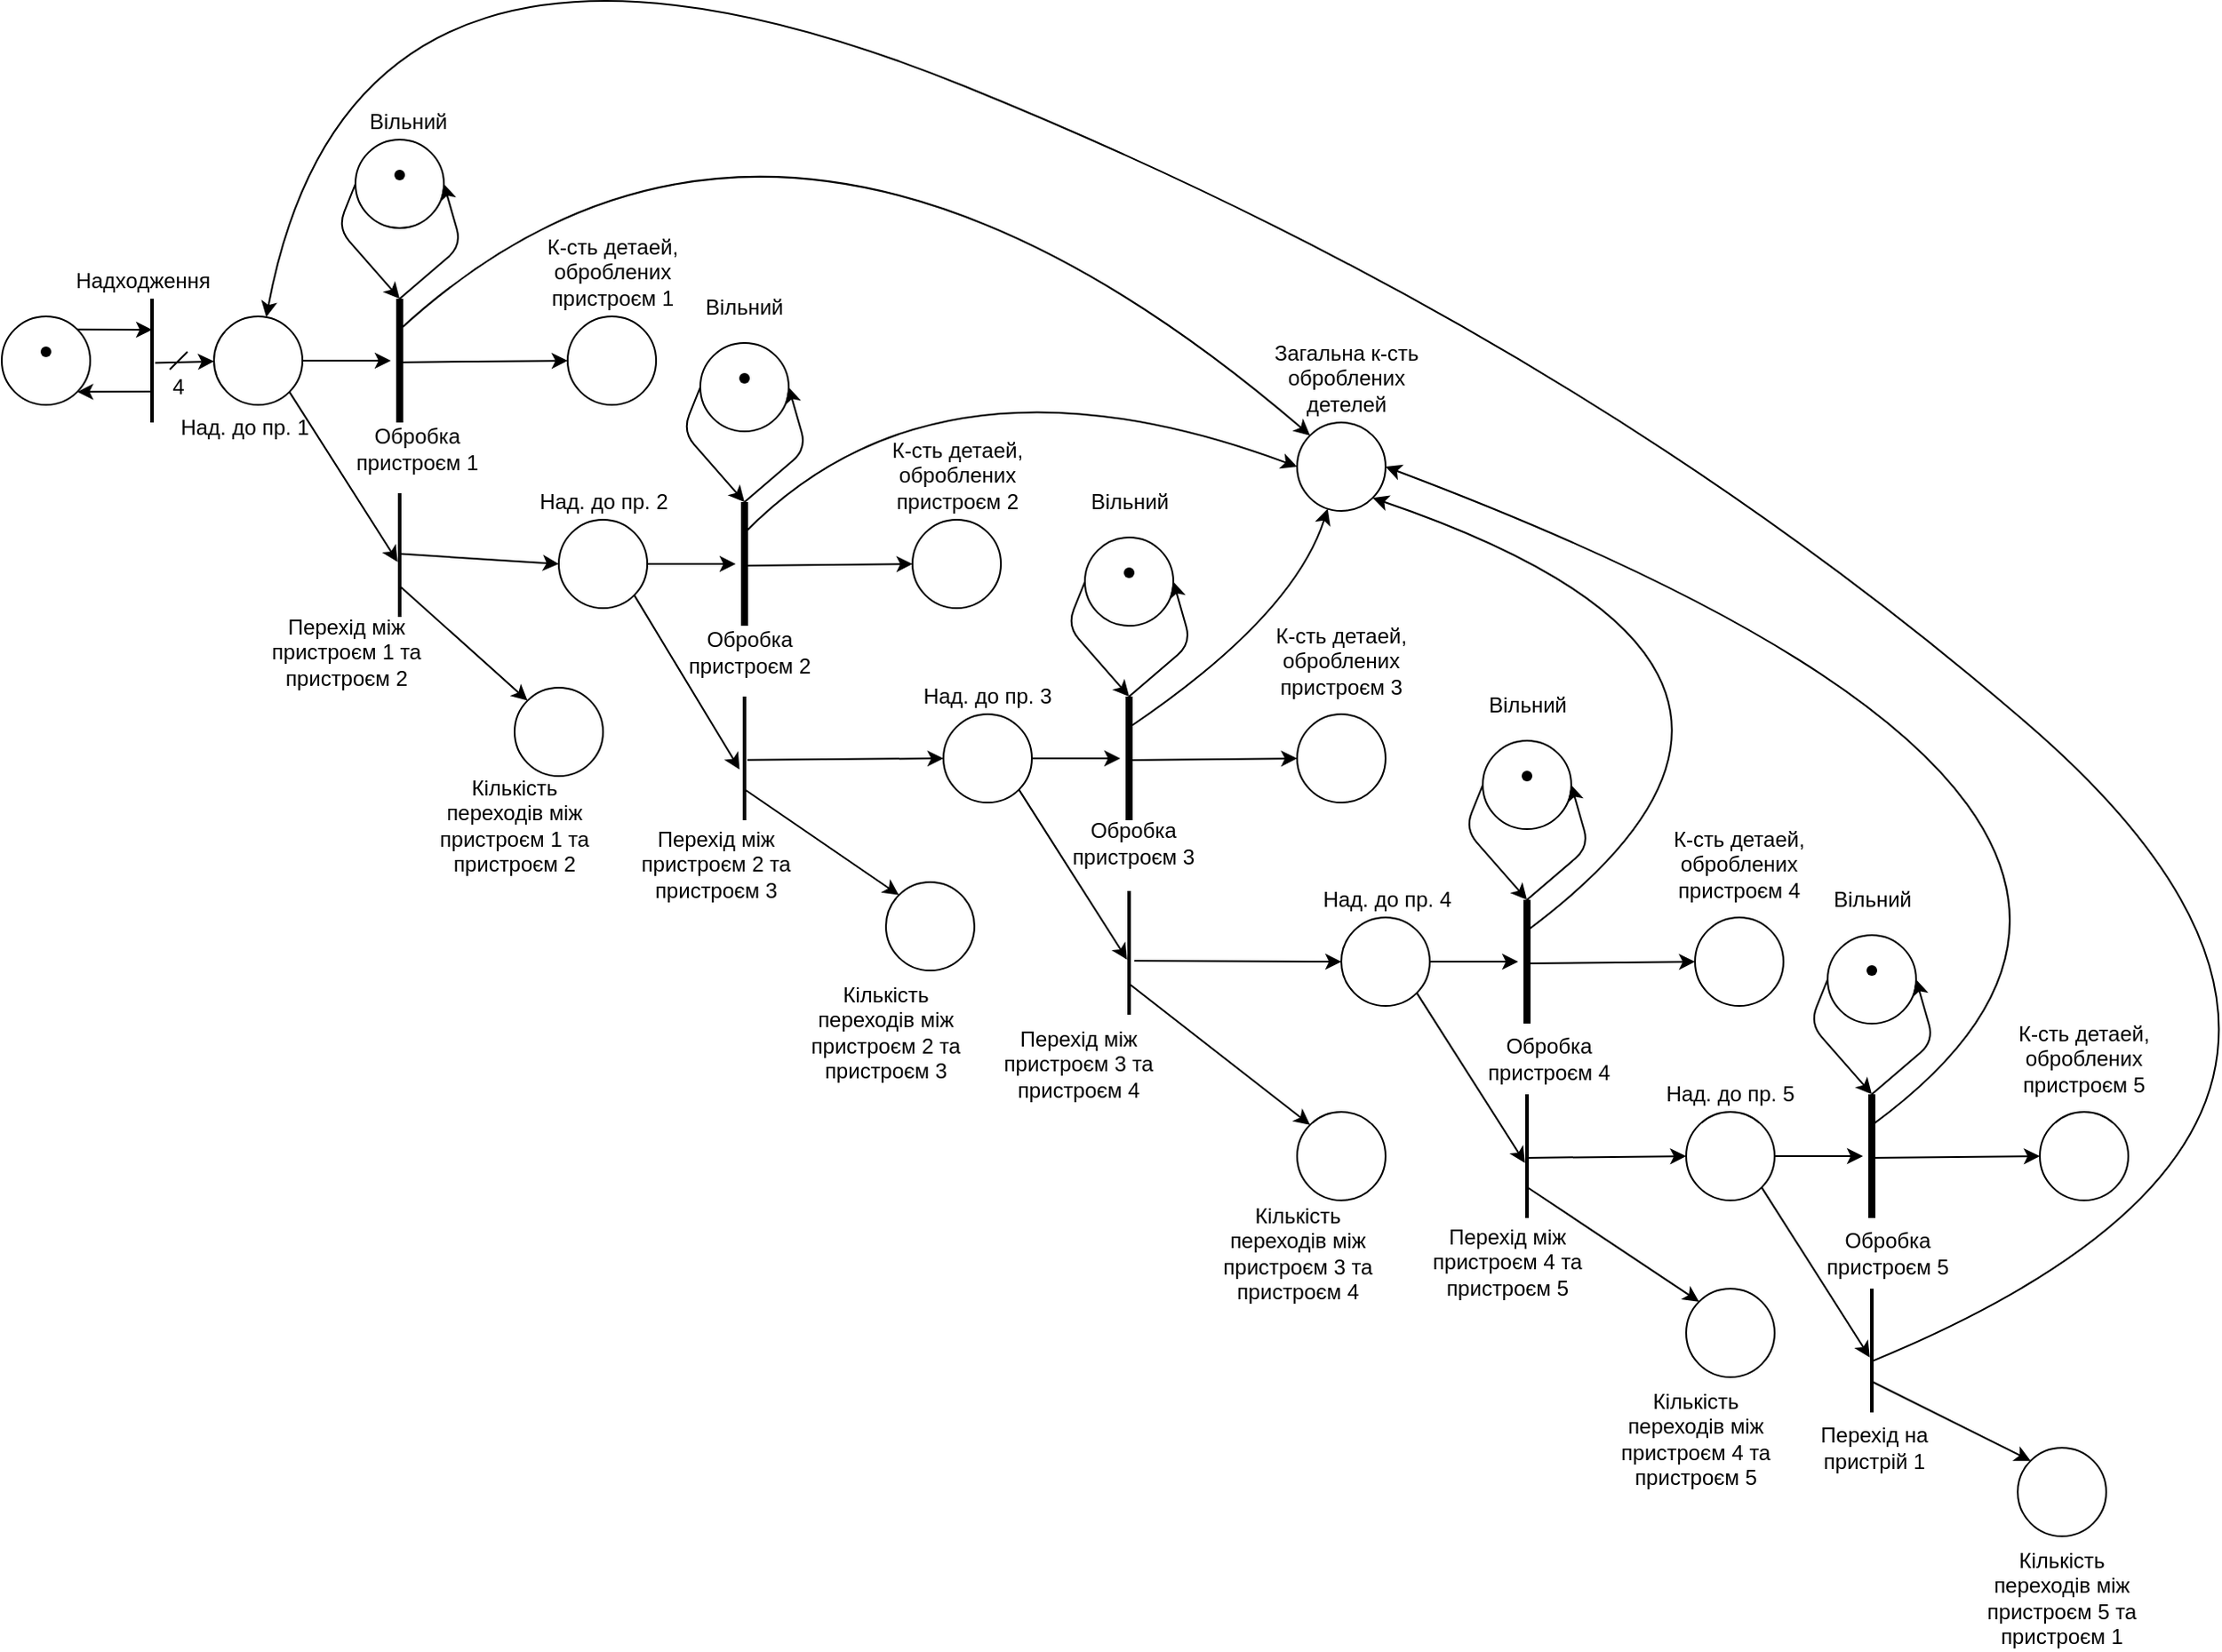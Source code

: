 <mxfile version="20.3.0" type="device"><diagram id="bGhWFmj53cYwSIuLPFDs" name="Страница 1"><mxGraphModel dx="1221" dy="1923" grid="1" gridSize="10" guides="1" tooltips="1" connect="1" arrows="1" fold="1" page="1" pageScale="1" pageWidth="827" pageHeight="1169" math="0" shadow="0"><root><mxCell id="0"/><mxCell id="1" parent="0"/><mxCell id="Q6yNG2irz4Q07YDdYs5p-1" value="" style="ellipse;whiteSpace=wrap;html=1;aspect=fixed;" parent="1" vertex="1"><mxGeometry x="10" y="90" width="50" height="50" as="geometry"/></mxCell><mxCell id="Q6yNG2irz4Q07YDdYs5p-2" value="" style="line;strokeWidth=2;direction=south;html=1;" parent="1" vertex="1"><mxGeometry x="90" y="80" width="10" height="70" as="geometry"/></mxCell><mxCell id="Q6yNG2irz4Q07YDdYs5p-3" value="" style="endArrow=classic;html=1;exitX=1;exitY=0;exitDx=0;exitDy=0;entryX=0.25;entryY=0.5;entryDx=0;entryDy=0;entryPerimeter=0;" parent="1" source="Q6yNG2irz4Q07YDdYs5p-1" target="Q6yNG2irz4Q07YDdYs5p-2" edge="1"><mxGeometry width="50" height="50" relative="1" as="geometry"><mxPoint x="400" y="420" as="sourcePoint"/><mxPoint x="450" y="370" as="targetPoint"/></mxGeometry></mxCell><mxCell id="Q6yNG2irz4Q07YDdYs5p-4" value="" style="endArrow=classic;html=1;exitX=0.75;exitY=0.5;exitDx=0;exitDy=0;exitPerimeter=0;entryX=1;entryY=1;entryDx=0;entryDy=0;" parent="1" source="Q6yNG2irz4Q07YDdYs5p-2" target="Q6yNG2irz4Q07YDdYs5p-1" edge="1"><mxGeometry width="50" height="50" relative="1" as="geometry"><mxPoint x="400" y="420" as="sourcePoint"/><mxPoint x="450" y="370" as="targetPoint"/></mxGeometry></mxCell><mxCell id="Q6yNG2irz4Q07YDdYs5p-5" value="" style="ellipse;whiteSpace=wrap;html=1;aspect=fixed;" parent="1" vertex="1"><mxGeometry x="130" y="90" width="50" height="50" as="geometry"/></mxCell><mxCell id="Q6yNG2irz4Q07YDdYs5p-6" value="" style="ellipse;whiteSpace=wrap;html=1;aspect=fixed;" parent="1" vertex="1"><mxGeometry x="210" y="-10" width="50" height="50" as="geometry"/></mxCell><mxCell id="Q6yNG2irz4Q07YDdYs5p-7" value="" style="ellipse;whiteSpace=wrap;html=1;aspect=fixed;" parent="1" vertex="1"><mxGeometry x="330" y="90" width="50" height="50" as="geometry"/></mxCell><mxCell id="Q6yNG2irz4Q07YDdYs5p-9" value="" style="line;strokeWidth=4;direction=south;html=1;" parent="1" vertex="1"><mxGeometry x="230" y="80" width="10" height="70" as="geometry"/></mxCell><mxCell id="Q6yNG2irz4Q07YDdYs5p-10" value="" style="endArrow=classic;html=1;exitX=0;exitY=0.5;exitDx=0;exitDy=0;exitPerimeter=0;entryX=1;entryY=0.5;entryDx=0;entryDy=0;" parent="1" source="Q6yNG2irz4Q07YDdYs5p-9" target="Q6yNG2irz4Q07YDdYs5p-6" edge="1"><mxGeometry width="50" height="50" relative="1" as="geometry"><mxPoint x="260" y="100" as="sourcePoint"/><mxPoint x="310" y="50" as="targetPoint"/><Array as="points"><mxPoint x="270" y="50"/></Array></mxGeometry></mxCell><mxCell id="Q6yNG2irz4Q07YDdYs5p-11" value="" style="endArrow=classic;html=1;exitX=0;exitY=0.5;exitDx=0;exitDy=0;entryX=0;entryY=0.5;entryDx=0;entryDy=0;entryPerimeter=0;" parent="1" source="Q6yNG2irz4Q07YDdYs5p-6" target="Q6yNG2irz4Q07YDdYs5p-9" edge="1"><mxGeometry width="50" height="50" relative="1" as="geometry"><mxPoint x="400" y="320" as="sourcePoint"/><mxPoint x="450" y="270" as="targetPoint"/><Array as="points"><mxPoint x="200" y="40"/></Array></mxGeometry></mxCell><mxCell id="Q6yNG2irz4Q07YDdYs5p-12" value="" style="endArrow=classic;html=1;exitX=0.514;exitY=0.7;exitDx=0;exitDy=0;exitPerimeter=0;entryX=0;entryY=0.5;entryDx=0;entryDy=0;" parent="1" source="Q6yNG2irz4Q07YDdYs5p-9" target="Q6yNG2irz4Q07YDdYs5p-7" edge="1"><mxGeometry width="50" height="50" relative="1" as="geometry"><mxPoint x="400" y="320" as="sourcePoint"/><mxPoint x="450" y="270" as="targetPoint"/></mxGeometry></mxCell><mxCell id="Q6yNG2irz4Q07YDdYs5p-13" value="" style="line;strokeWidth=2;direction=south;html=1;" parent="1" vertex="1"><mxGeometry x="230" y="190" width="10" height="70" as="geometry"/></mxCell><mxCell id="Q6yNG2irz4Q07YDdYs5p-14" value="" style="endArrow=classic;html=1;exitX=1;exitY=1;exitDx=0;exitDy=0;entryX=0.555;entryY=0.614;entryDx=0;entryDy=0;entryPerimeter=0;startArrow=none;" parent="1" source="Q6yNG2irz4Q07YDdYs5p-5" target="Q6yNG2irz4Q07YDdYs5p-13" edge="1"><mxGeometry width="50" height="50" relative="1" as="geometry"><mxPoint x="240" y="210" as="sourcePoint"/><mxPoint x="290" y="160" as="targetPoint"/></mxGeometry></mxCell><mxCell id="Q6yNG2irz4Q07YDdYs5p-15" value="" style="endArrow=classic;html=1;exitX=1;exitY=0.5;exitDx=0;exitDy=0;" parent="1" source="Q6yNG2irz4Q07YDdYs5p-5" target="Q6yNG2irz4Q07YDdYs5p-9" edge="1"><mxGeometry width="50" height="50" relative="1" as="geometry"><mxPoint x="240" y="210" as="sourcePoint"/><mxPoint x="290" y="160" as="targetPoint"/></mxGeometry></mxCell><mxCell id="Q6yNG2irz4Q07YDdYs5p-16" value="" style="endArrow=classic;html=1;exitX=0.518;exitY=0.329;exitDx=0;exitDy=0;exitPerimeter=0;" parent="1" source="Q6yNG2irz4Q07YDdYs5p-2" target="Q6yNG2irz4Q07YDdYs5p-5" edge="1"><mxGeometry width="50" height="50" relative="1" as="geometry"><mxPoint x="240" y="210" as="sourcePoint"/><mxPoint x="290" y="160" as="targetPoint"/></mxGeometry></mxCell><mxCell id="Q6yNG2irz4Q07YDdYs5p-18" value="Надходження" style="text;html=1;strokeColor=none;fillColor=none;align=center;verticalAlign=middle;whiteSpace=wrap;rounded=0;" parent="1" vertex="1"><mxGeometry x="70" y="60" width="40" height="20" as="geometry"/></mxCell><mxCell id="Q6yNG2irz4Q07YDdYs5p-20" value="Вільний" style="text;html=1;strokeColor=none;fillColor=none;align=center;verticalAlign=middle;whiteSpace=wrap;rounded=0;" parent="1" vertex="1"><mxGeometry x="220" y="-30" width="40" height="20" as="geometry"/></mxCell><mxCell id="Q6yNG2irz4Q07YDdYs5p-21" value="Обробка пристроєм 1" style="text;html=1;strokeColor=none;fillColor=none;align=center;verticalAlign=middle;whiteSpace=wrap;rounded=0;" parent="1" vertex="1"><mxGeometry x="190" y="155" width="110" height="20" as="geometry"/></mxCell><mxCell id="Q6yNG2irz4Q07YDdYs5p-23" value="К-сть детаей, оброблених пристроєм 1" style="text;html=1;strokeColor=none;fillColor=none;align=center;verticalAlign=middle;whiteSpace=wrap;rounded=0;" parent="1" vertex="1"><mxGeometry x="307.5" y="55" width="95" height="20" as="geometry"/></mxCell><mxCell id="Q6yNG2irz4Q07YDdYs5p-24" value="" style="ellipse;whiteSpace=wrap;html=1;aspect=fixed;" parent="1" vertex="1"><mxGeometry x="325" y="205" width="50" height="50" as="geometry"/></mxCell><mxCell id="Q6yNG2irz4Q07YDdYs5p-25" value="" style="ellipse;whiteSpace=wrap;html=1;aspect=fixed;" parent="1" vertex="1"><mxGeometry x="405" y="105" width="50" height="50" as="geometry"/></mxCell><mxCell id="Q6yNG2irz4Q07YDdYs5p-26" value="" style="ellipse;whiteSpace=wrap;html=1;aspect=fixed;" parent="1" vertex="1"><mxGeometry x="525" y="205" width="50" height="50" as="geometry"/></mxCell><mxCell id="Q6yNG2irz4Q07YDdYs5p-27" value="" style="line;strokeWidth=4;direction=south;html=1;" parent="1" vertex="1"><mxGeometry x="425" y="195" width="10" height="70" as="geometry"/></mxCell><mxCell id="Q6yNG2irz4Q07YDdYs5p-28" value="" style="endArrow=classic;html=1;exitX=0;exitY=0.5;exitDx=0;exitDy=0;exitPerimeter=0;entryX=1;entryY=0.5;entryDx=0;entryDy=0;" parent="1" source="Q6yNG2irz4Q07YDdYs5p-27" target="Q6yNG2irz4Q07YDdYs5p-25" edge="1"><mxGeometry width="50" height="50" relative="1" as="geometry"><mxPoint x="455" y="215" as="sourcePoint"/><mxPoint x="505" y="165" as="targetPoint"/><Array as="points"><mxPoint x="465" y="165"/></Array></mxGeometry></mxCell><mxCell id="Q6yNG2irz4Q07YDdYs5p-29" value="" style="endArrow=classic;html=1;exitX=0;exitY=0.5;exitDx=0;exitDy=0;entryX=0;entryY=0.5;entryDx=0;entryDy=0;entryPerimeter=0;" parent="1" source="Q6yNG2irz4Q07YDdYs5p-25" target="Q6yNG2irz4Q07YDdYs5p-27" edge="1"><mxGeometry width="50" height="50" relative="1" as="geometry"><mxPoint x="595" y="435" as="sourcePoint"/><mxPoint x="645" y="385" as="targetPoint"/><Array as="points"><mxPoint x="395" y="155"/></Array></mxGeometry></mxCell><mxCell id="Q6yNG2irz4Q07YDdYs5p-30" value="" style="endArrow=classic;html=1;exitX=0.514;exitY=0.7;exitDx=0;exitDy=0;exitPerimeter=0;entryX=0;entryY=0.5;entryDx=0;entryDy=0;" parent="1" source="Q6yNG2irz4Q07YDdYs5p-27" target="Q6yNG2irz4Q07YDdYs5p-26" edge="1"><mxGeometry width="50" height="50" relative="1" as="geometry"><mxPoint x="595" y="435" as="sourcePoint"/><mxPoint x="645" y="385" as="targetPoint"/></mxGeometry></mxCell><mxCell id="Q6yNG2irz4Q07YDdYs5p-31" value="" style="line;strokeWidth=2;direction=south;html=1;" parent="1" vertex="1"><mxGeometry x="425" y="305" width="10" height="70" as="geometry"/></mxCell><mxCell id="Q6yNG2irz4Q07YDdYs5p-32" value="" style="endArrow=classic;html=1;exitX=1;exitY=1;exitDx=0;exitDy=0;entryX=0.589;entryY=0.78;entryDx=0;entryDy=0;entryPerimeter=0;" parent="1" source="Q6yNG2irz4Q07YDdYs5p-24" target="Q6yNG2irz4Q07YDdYs5p-31" edge="1"><mxGeometry width="50" height="50" relative="1" as="geometry"><mxPoint x="435" y="325" as="sourcePoint"/><mxPoint x="485" y="275" as="targetPoint"/></mxGeometry></mxCell><mxCell id="Q6yNG2irz4Q07YDdYs5p-33" value="" style="endArrow=classic;html=1;exitX=1;exitY=0.5;exitDx=0;exitDy=0;" parent="1" source="Q6yNG2irz4Q07YDdYs5p-24" target="Q6yNG2irz4Q07YDdYs5p-27" edge="1"><mxGeometry width="50" height="50" relative="1" as="geometry"><mxPoint x="435" y="325" as="sourcePoint"/><mxPoint x="485" y="275" as="targetPoint"/></mxGeometry></mxCell><mxCell id="Q6yNG2irz4Q07YDdYs5p-34" value="Над. до пр. 2" style="text;html=1;strokeColor=none;fillColor=none;align=center;verticalAlign=middle;whiteSpace=wrap;rounded=0;" parent="1" vertex="1"><mxGeometry x="307.5" y="185" width="85" height="20" as="geometry"/></mxCell><mxCell id="Q6yNG2irz4Q07YDdYs5p-35" value="Вільний" style="text;html=1;strokeColor=none;fillColor=none;align=center;verticalAlign=middle;whiteSpace=wrap;rounded=0;" parent="1" vertex="1"><mxGeometry x="410" y="75" width="40" height="20" as="geometry"/></mxCell><mxCell id="Q6yNG2irz4Q07YDdYs5p-36" value="Обробка пристроєм 2" style="text;html=1;strokeColor=none;fillColor=none;align=center;verticalAlign=middle;whiteSpace=wrap;rounded=0;" parent="1" vertex="1"><mxGeometry x="392.5" y="270" width="80" height="20" as="geometry"/></mxCell><mxCell id="Q6yNG2irz4Q07YDdYs5p-37" value="К-сть детаей, оброблених пристроєм 2" style="text;html=1;strokeColor=none;fillColor=none;align=center;verticalAlign=middle;whiteSpace=wrap;rounded=0;" parent="1" vertex="1"><mxGeometry x="502.5" y="170" width="95" height="20" as="geometry"/></mxCell><mxCell id="Q6yNG2irz4Q07YDdYs5p-38" value="" style="ellipse;whiteSpace=wrap;html=1;aspect=fixed;" parent="1" vertex="1"><mxGeometry x="542.5" y="315" width="50" height="50" as="geometry"/></mxCell><mxCell id="Q6yNG2irz4Q07YDdYs5p-39" value="" style="ellipse;whiteSpace=wrap;html=1;aspect=fixed;" parent="1" vertex="1"><mxGeometry x="622.5" y="215" width="50" height="50" as="geometry"/></mxCell><mxCell id="Q6yNG2irz4Q07YDdYs5p-40" value="" style="ellipse;whiteSpace=wrap;html=1;aspect=fixed;" parent="1" vertex="1"><mxGeometry x="742.5" y="315" width="50" height="50" as="geometry"/></mxCell><mxCell id="Q6yNG2irz4Q07YDdYs5p-41" value="" style="line;strokeWidth=4;direction=south;html=1;" parent="1" vertex="1"><mxGeometry x="642.5" y="305" width="10" height="70" as="geometry"/></mxCell><mxCell id="Q6yNG2irz4Q07YDdYs5p-42" value="" style="endArrow=classic;html=1;exitX=0;exitY=0.5;exitDx=0;exitDy=0;exitPerimeter=0;entryX=1;entryY=0.5;entryDx=0;entryDy=0;" parent="1" source="Q6yNG2irz4Q07YDdYs5p-41" target="Q6yNG2irz4Q07YDdYs5p-39" edge="1"><mxGeometry width="50" height="50" relative="1" as="geometry"><mxPoint x="672.5" y="325" as="sourcePoint"/><mxPoint x="722.5" y="275" as="targetPoint"/><Array as="points"><mxPoint x="682.5" y="275"/></Array></mxGeometry></mxCell><mxCell id="Q6yNG2irz4Q07YDdYs5p-43" value="" style="endArrow=classic;html=1;exitX=0;exitY=0.5;exitDx=0;exitDy=0;entryX=0;entryY=0.5;entryDx=0;entryDy=0;entryPerimeter=0;" parent="1" source="Q6yNG2irz4Q07YDdYs5p-39" target="Q6yNG2irz4Q07YDdYs5p-41" edge="1"><mxGeometry width="50" height="50" relative="1" as="geometry"><mxPoint x="812.5" y="545" as="sourcePoint"/><mxPoint x="862.5" y="495" as="targetPoint"/><Array as="points"><mxPoint x="612.5" y="265"/></Array></mxGeometry></mxCell><mxCell id="Q6yNG2irz4Q07YDdYs5p-44" value="" style="endArrow=classic;html=1;exitX=0.514;exitY=0.7;exitDx=0;exitDy=0;exitPerimeter=0;entryX=0;entryY=0.5;entryDx=0;entryDy=0;" parent="1" source="Q6yNG2irz4Q07YDdYs5p-41" target="Q6yNG2irz4Q07YDdYs5p-40" edge="1"><mxGeometry width="50" height="50" relative="1" as="geometry"><mxPoint x="812.5" y="545" as="sourcePoint"/><mxPoint x="862.5" y="495" as="targetPoint"/></mxGeometry></mxCell><mxCell id="Q6yNG2irz4Q07YDdYs5p-45" value="" style="line;strokeWidth=2;direction=south;html=1;" parent="1" vertex="1"><mxGeometry x="642.5" y="415" width="10" height="70" as="geometry"/></mxCell><mxCell id="Q6yNG2irz4Q07YDdYs5p-46" value="" style="endArrow=classic;html=1;exitX=1;exitY=1;exitDx=0;exitDy=0;entryX=0.555;entryY=0.614;entryDx=0;entryDy=0;entryPerimeter=0;" parent="1" source="Q6yNG2irz4Q07YDdYs5p-38" target="Q6yNG2irz4Q07YDdYs5p-45" edge="1"><mxGeometry width="50" height="50" relative="1" as="geometry"><mxPoint x="652.5" y="435" as="sourcePoint"/><mxPoint x="702.5" y="385" as="targetPoint"/></mxGeometry></mxCell><mxCell id="Q6yNG2irz4Q07YDdYs5p-47" value="" style="endArrow=classic;html=1;exitX=1;exitY=0.5;exitDx=0;exitDy=0;" parent="1" source="Q6yNG2irz4Q07YDdYs5p-38" target="Q6yNG2irz4Q07YDdYs5p-41" edge="1"><mxGeometry width="50" height="50" relative="1" as="geometry"><mxPoint x="652.5" y="435" as="sourcePoint"/><mxPoint x="702.5" y="385" as="targetPoint"/></mxGeometry></mxCell><mxCell id="Q6yNG2irz4Q07YDdYs5p-48" value="Над. до пр. 3" style="text;html=1;strokeColor=none;fillColor=none;align=center;verticalAlign=middle;whiteSpace=wrap;rounded=0;" parent="1" vertex="1"><mxGeometry x="525" y="295" width="85" height="20" as="geometry"/></mxCell><mxCell id="Q6yNG2irz4Q07YDdYs5p-49" value="Вільний" style="text;html=1;strokeColor=none;fillColor=none;align=center;verticalAlign=middle;whiteSpace=wrap;rounded=0;" parent="1" vertex="1"><mxGeometry x="627.5" y="185" width="40" height="20" as="geometry"/></mxCell><mxCell id="Q6yNG2irz4Q07YDdYs5p-50" value="Обробка пристроєм 3" style="text;html=1;strokeColor=none;fillColor=none;align=center;verticalAlign=middle;whiteSpace=wrap;rounded=0;" parent="1" vertex="1"><mxGeometry x="610" y="365" width="80" height="45" as="geometry"/></mxCell><mxCell id="Q6yNG2irz4Q07YDdYs5p-51" value="К-сть детаей, оброблених пристроєм 3" style="text;html=1;strokeColor=none;fillColor=none;align=center;verticalAlign=middle;whiteSpace=wrap;rounded=0;" parent="1" vertex="1"><mxGeometry x="720" y="275" width="95" height="20" as="geometry"/></mxCell><mxCell id="Q6yNG2irz4Q07YDdYs5p-52" value="" style="ellipse;whiteSpace=wrap;html=1;aspect=fixed;" parent="1" vertex="1"><mxGeometry x="767.5" y="430" width="50" height="50" as="geometry"/></mxCell><mxCell id="Q6yNG2irz4Q07YDdYs5p-53" value="" style="ellipse;whiteSpace=wrap;html=1;aspect=fixed;" parent="1" vertex="1"><mxGeometry x="847.5" y="330" width="50" height="50" as="geometry"/></mxCell><mxCell id="Q6yNG2irz4Q07YDdYs5p-54" value="" style="ellipse;whiteSpace=wrap;html=1;aspect=fixed;" parent="1" vertex="1"><mxGeometry x="967.5" y="430" width="50" height="50" as="geometry"/></mxCell><mxCell id="Q6yNG2irz4Q07YDdYs5p-55" value="" style="line;strokeWidth=4;direction=south;html=1;" parent="1" vertex="1"><mxGeometry x="867.5" y="420" width="10" height="70" as="geometry"/></mxCell><mxCell id="Q6yNG2irz4Q07YDdYs5p-56" value="" style="endArrow=classic;html=1;exitX=0;exitY=0.5;exitDx=0;exitDy=0;exitPerimeter=0;entryX=1;entryY=0.5;entryDx=0;entryDy=0;" parent="1" source="Q6yNG2irz4Q07YDdYs5p-55" target="Q6yNG2irz4Q07YDdYs5p-53" edge="1"><mxGeometry width="50" height="50" relative="1" as="geometry"><mxPoint x="897.5" y="440" as="sourcePoint"/><mxPoint x="947.5" y="390" as="targetPoint"/><Array as="points"><mxPoint x="907.5" y="390"/></Array></mxGeometry></mxCell><mxCell id="Q6yNG2irz4Q07YDdYs5p-57" value="" style="endArrow=classic;html=1;exitX=0;exitY=0.5;exitDx=0;exitDy=0;entryX=0;entryY=0.5;entryDx=0;entryDy=0;entryPerimeter=0;" parent="1" source="Q6yNG2irz4Q07YDdYs5p-53" target="Q6yNG2irz4Q07YDdYs5p-55" edge="1"><mxGeometry width="50" height="50" relative="1" as="geometry"><mxPoint x="1037.5" y="660" as="sourcePoint"/><mxPoint x="1087.5" y="610" as="targetPoint"/><Array as="points"><mxPoint x="837.5" y="380"/></Array></mxGeometry></mxCell><mxCell id="Q6yNG2irz4Q07YDdYs5p-58" value="" style="endArrow=classic;html=1;exitX=0.514;exitY=0.7;exitDx=0;exitDy=0;exitPerimeter=0;entryX=0;entryY=0.5;entryDx=0;entryDy=0;" parent="1" source="Q6yNG2irz4Q07YDdYs5p-55" target="Q6yNG2irz4Q07YDdYs5p-54" edge="1"><mxGeometry width="50" height="50" relative="1" as="geometry"><mxPoint x="1037.5" y="660" as="sourcePoint"/><mxPoint x="1087.5" y="610" as="targetPoint"/></mxGeometry></mxCell><mxCell id="Q6yNG2irz4Q07YDdYs5p-59" value="" style="line;strokeWidth=2;direction=south;html=1;" parent="1" vertex="1"><mxGeometry x="867.5" y="530" width="10" height="70" as="geometry"/></mxCell><mxCell id="Q6yNG2irz4Q07YDdYs5p-60" value="" style="endArrow=classic;html=1;exitX=1;exitY=1;exitDx=0;exitDy=0;entryX=0.555;entryY=0.614;entryDx=0;entryDy=0;entryPerimeter=0;" parent="1" source="Q6yNG2irz4Q07YDdYs5p-52" target="Q6yNG2irz4Q07YDdYs5p-59" edge="1"><mxGeometry width="50" height="50" relative="1" as="geometry"><mxPoint x="877.5" y="550" as="sourcePoint"/><mxPoint x="927.5" y="500" as="targetPoint"/></mxGeometry></mxCell><mxCell id="Q6yNG2irz4Q07YDdYs5p-61" value="" style="endArrow=classic;html=1;exitX=1;exitY=0.5;exitDx=0;exitDy=0;" parent="1" source="Q6yNG2irz4Q07YDdYs5p-52" target="Q6yNG2irz4Q07YDdYs5p-55" edge="1"><mxGeometry width="50" height="50" relative="1" as="geometry"><mxPoint x="877.5" y="550" as="sourcePoint"/><mxPoint x="927.5" y="500" as="targetPoint"/></mxGeometry></mxCell><mxCell id="Q6yNG2irz4Q07YDdYs5p-62" value="Над. до пр. 4" style="text;html=1;strokeColor=none;fillColor=none;align=center;verticalAlign=middle;whiteSpace=wrap;rounded=0;" parent="1" vertex="1"><mxGeometry x="751" y="410" width="85" height="20" as="geometry"/></mxCell><mxCell id="Q6yNG2irz4Q07YDdYs5p-63" value="Вільний" style="text;html=1;strokeColor=none;fillColor=none;align=center;verticalAlign=middle;whiteSpace=wrap;rounded=0;" parent="1" vertex="1"><mxGeometry x="852.5" y="300" width="40" height="20" as="geometry"/></mxCell><mxCell id="Q6yNG2irz4Q07YDdYs5p-64" value="Обробка пристроєм 4" style="text;html=1;strokeColor=none;fillColor=none;align=center;verticalAlign=middle;whiteSpace=wrap;rounded=0;" parent="1" vertex="1"><mxGeometry x="836" y="490" width="97.5" height="40" as="geometry"/></mxCell><mxCell id="Q6yNG2irz4Q07YDdYs5p-65" value="К-сть детаей, оброблених пристроєм 4" style="text;html=1;strokeColor=none;fillColor=none;align=center;verticalAlign=middle;whiteSpace=wrap;rounded=0;" parent="1" vertex="1"><mxGeometry x="945" y="390" width="95" height="20" as="geometry"/></mxCell><mxCell id="Q6yNG2irz4Q07YDdYs5p-66" value="" style="ellipse;whiteSpace=wrap;html=1;aspect=fixed;" parent="1" vertex="1"><mxGeometry x="962.5" y="540" width="50" height="50" as="geometry"/></mxCell><mxCell id="Q6yNG2irz4Q07YDdYs5p-67" value="" style="ellipse;whiteSpace=wrap;html=1;aspect=fixed;" parent="1" vertex="1"><mxGeometry x="1042.5" y="440" width="50" height="50" as="geometry"/></mxCell><mxCell id="Q6yNG2irz4Q07YDdYs5p-68" value="" style="ellipse;whiteSpace=wrap;html=1;aspect=fixed;" parent="1" vertex="1"><mxGeometry x="1162.5" y="540" width="50" height="50" as="geometry"/></mxCell><mxCell id="Q6yNG2irz4Q07YDdYs5p-69" value="" style="line;strokeWidth=4;direction=south;html=1;" parent="1" vertex="1"><mxGeometry x="1062.5" y="530" width="10" height="70" as="geometry"/></mxCell><mxCell id="Q6yNG2irz4Q07YDdYs5p-70" value="" style="endArrow=classic;html=1;exitX=0;exitY=0.5;exitDx=0;exitDy=0;exitPerimeter=0;entryX=1;entryY=0.5;entryDx=0;entryDy=0;" parent="1" source="Q6yNG2irz4Q07YDdYs5p-69" target="Q6yNG2irz4Q07YDdYs5p-67" edge="1"><mxGeometry width="50" height="50" relative="1" as="geometry"><mxPoint x="1092.5" y="550" as="sourcePoint"/><mxPoint x="1142.5" y="500" as="targetPoint"/><Array as="points"><mxPoint x="1102.5" y="500"/></Array></mxGeometry></mxCell><mxCell id="Q6yNG2irz4Q07YDdYs5p-71" value="" style="endArrow=classic;html=1;exitX=0;exitY=0.5;exitDx=0;exitDy=0;entryX=0;entryY=0.5;entryDx=0;entryDy=0;entryPerimeter=0;" parent="1" source="Q6yNG2irz4Q07YDdYs5p-67" target="Q6yNG2irz4Q07YDdYs5p-69" edge="1"><mxGeometry width="50" height="50" relative="1" as="geometry"><mxPoint x="1232.5" y="770" as="sourcePoint"/><mxPoint x="1282.5" y="720" as="targetPoint"/><Array as="points"><mxPoint x="1032.5" y="490"/></Array></mxGeometry></mxCell><mxCell id="Q6yNG2irz4Q07YDdYs5p-72" value="" style="endArrow=classic;html=1;exitX=0.514;exitY=0.7;exitDx=0;exitDy=0;exitPerimeter=0;entryX=0;entryY=0.5;entryDx=0;entryDy=0;" parent="1" source="Q6yNG2irz4Q07YDdYs5p-69" target="Q6yNG2irz4Q07YDdYs5p-68" edge="1"><mxGeometry width="50" height="50" relative="1" as="geometry"><mxPoint x="1232.5" y="770" as="sourcePoint"/><mxPoint x="1282.5" y="720" as="targetPoint"/></mxGeometry></mxCell><mxCell id="Q6yNG2irz4Q07YDdYs5p-73" value="" style="line;strokeWidth=2;direction=south;html=1;" parent="1" vertex="1"><mxGeometry x="1062.5" y="640" width="10" height="70" as="geometry"/></mxCell><mxCell id="Q6yNG2irz4Q07YDdYs5p-74" value="" style="endArrow=classic;html=1;exitX=1;exitY=1;exitDx=0;exitDy=0;entryX=0.555;entryY=0.614;entryDx=0;entryDy=0;entryPerimeter=0;" parent="1" source="Q6yNG2irz4Q07YDdYs5p-66" target="Q6yNG2irz4Q07YDdYs5p-73" edge="1"><mxGeometry width="50" height="50" relative="1" as="geometry"><mxPoint x="1072.5" y="660" as="sourcePoint"/><mxPoint x="1122.5" y="610" as="targetPoint"/></mxGeometry></mxCell><mxCell id="Q6yNG2irz4Q07YDdYs5p-75" value="" style="endArrow=classic;html=1;exitX=1;exitY=0.5;exitDx=0;exitDy=0;" parent="1" source="Q6yNG2irz4Q07YDdYs5p-66" target="Q6yNG2irz4Q07YDdYs5p-69" edge="1"><mxGeometry width="50" height="50" relative="1" as="geometry"><mxPoint x="1072.5" y="660" as="sourcePoint"/><mxPoint x="1122.5" y="610" as="targetPoint"/></mxGeometry></mxCell><mxCell id="Q6yNG2irz4Q07YDdYs5p-76" value="Над. до пр. 5" style="text;html=1;strokeColor=none;fillColor=none;align=center;verticalAlign=middle;whiteSpace=wrap;rounded=0;" parent="1" vertex="1"><mxGeometry x="945" y="520" width="85" height="20" as="geometry"/></mxCell><mxCell id="Q6yNG2irz4Q07YDdYs5p-77" value="Вільний" style="text;html=1;strokeColor=none;fillColor=none;align=center;verticalAlign=middle;whiteSpace=wrap;rounded=0;" parent="1" vertex="1"><mxGeometry x="1047.5" y="410" width="40" height="20" as="geometry"/></mxCell><mxCell id="Q6yNG2irz4Q07YDdYs5p-78" value="Обробка пристроєм 5" style="text;html=1;strokeColor=none;fillColor=none;align=center;verticalAlign=middle;whiteSpace=wrap;rounded=0;" parent="1" vertex="1"><mxGeometry x="1040" y="610" width="72.5" height="20" as="geometry"/></mxCell><mxCell id="Q6yNG2irz4Q07YDdYs5p-79" value="К-сть детаей, оброблених пристроєм 5" style="text;html=1;strokeColor=none;fillColor=none;align=center;verticalAlign=middle;whiteSpace=wrap;rounded=0;" parent="1" vertex="1"><mxGeometry x="1140" y="500" width="95" height="20" as="geometry"/></mxCell><mxCell id="Q6yNG2irz4Q07YDdYs5p-80" value="" style="endArrow=classic;html=1;exitX=0.49;exitY=0.5;exitDx=0;exitDy=0;exitPerimeter=0;entryX=0;entryY=0.5;entryDx=0;entryDy=0;" parent="1" source="Q6yNG2irz4Q07YDdYs5p-13" target="Q6yNG2irz4Q07YDdYs5p-24" edge="1"><mxGeometry width="50" height="50" relative="1" as="geometry"><mxPoint x="370" y="190" as="sourcePoint"/><mxPoint x="420" y="140" as="targetPoint"/></mxGeometry></mxCell><mxCell id="Q6yNG2irz4Q07YDdYs5p-81" value="Перехід між пристроєм 1 та пристроєм 2" style="text;html=1;strokeColor=none;fillColor=none;align=center;verticalAlign=middle;whiteSpace=wrap;rounded=0;" parent="1" vertex="1"><mxGeometry x="155" y="255" width="100" height="50" as="geometry"/></mxCell><mxCell id="Q6yNG2irz4Q07YDdYs5p-82" value="Перехід між пристроєм 2 та пристроєм 3" style="text;html=1;strokeColor=none;fillColor=none;align=center;verticalAlign=middle;whiteSpace=wrap;rounded=0;" parent="1" vertex="1"><mxGeometry x="364" y="352.5" width="100" height="95" as="geometry"/></mxCell><mxCell id="Q6yNG2irz4Q07YDdYs5p-83" value="Перехід між пристроєм 3 та пристроєм 4" style="text;html=1;strokeColor=none;fillColor=none;align=center;verticalAlign=middle;whiteSpace=wrap;rounded=0;" parent="1" vertex="1"><mxGeometry x="565" y="485" width="107.5" height="55" as="geometry"/></mxCell><mxCell id="Q6yNG2irz4Q07YDdYs5p-84" value="Перехід між пристроєм 4 та пристроєм 5" style="text;html=1;strokeColor=none;fillColor=none;align=center;verticalAlign=middle;whiteSpace=wrap;rounded=0;" parent="1" vertex="1"><mxGeometry x="810" y="600" width="102.5" height="50" as="geometry"/></mxCell><mxCell id="Q6yNG2irz4Q07YDdYs5p-85" value="Перехід на пристрій 1" style="text;html=1;strokeColor=none;fillColor=none;align=center;verticalAlign=middle;whiteSpace=wrap;rounded=0;" parent="1" vertex="1"><mxGeometry x="1030" y="710" width="77.5" height="40" as="geometry"/></mxCell><mxCell id="Q6yNG2irz4Q07YDdYs5p-86" value="" style="endArrow=classic;html=1;exitX=0.512;exitY=0.343;exitDx=0;exitDy=0;exitPerimeter=0;entryX=0;entryY=0.5;entryDx=0;entryDy=0;" parent="1" source="Q6yNG2irz4Q07YDdYs5p-31" target="Q6yNG2irz4Q07YDdYs5p-38" edge="1"><mxGeometry width="50" height="50" relative="1" as="geometry"><mxPoint x="340" y="280" as="sourcePoint"/><mxPoint x="390" y="230" as="targetPoint"/></mxGeometry></mxCell><mxCell id="Q6yNG2irz4Q07YDdYs5p-87" value="" style="endArrow=classic;html=1;entryX=0;entryY=0.5;entryDx=0;entryDy=0;exitX=0.565;exitY=0.207;exitDx=0;exitDy=0;exitPerimeter=0;" parent="1" source="Q6yNG2irz4Q07YDdYs5p-45" target="Q6yNG2irz4Q07YDdYs5p-52" edge="1"><mxGeometry width="50" height="50" relative="1" as="geometry"><mxPoint x="600" y="470" as="sourcePoint"/><mxPoint x="650" y="420" as="targetPoint"/></mxGeometry></mxCell><mxCell id="Q6yNG2irz4Q07YDdYs5p-88" value="" style="endArrow=classic;html=1;entryX=0;entryY=0.5;entryDx=0;entryDy=0;exitX=0.514;exitY=0.593;exitDx=0;exitDy=0;exitPerimeter=0;" parent="1" source="Q6yNG2irz4Q07YDdYs5p-59" target="Q6yNG2irz4Q07YDdYs5p-66" edge="1"><mxGeometry width="50" height="50" relative="1" as="geometry"><mxPoint x="970" y="610" as="sourcePoint"/><mxPoint x="1020" y="560" as="targetPoint"/></mxGeometry></mxCell><mxCell id="Q6yNG2irz4Q07YDdYs5p-94" value="" style="endArrow=none;html=1;" parent="1" edge="1"><mxGeometry width="50" height="50" relative="1" as="geometry"><mxPoint x="105" y="120" as="sourcePoint"/><mxPoint x="115" y="110" as="targetPoint"/></mxGeometry></mxCell><mxCell id="Q6yNG2irz4Q07YDdYs5p-95" value="4" style="text;html=1;strokeColor=none;fillColor=none;align=center;verticalAlign=middle;whiteSpace=wrap;rounded=0;" parent="1" vertex="1"><mxGeometry x="90" y="120" width="40" height="20" as="geometry"/></mxCell><mxCell id="Q6yNG2irz4Q07YDdYs5p-96" value="" style="shape=waypoint;sketch=0;size=6;pointerEvents=1;points=[];fillColor=none;resizable=0;rotatable=0;perimeter=centerPerimeter;snapToPoint=1;" parent="1" vertex="1"><mxGeometry x="15" y="90" width="40" height="40" as="geometry"/></mxCell><mxCell id="Q6yNG2irz4Q07YDdYs5p-98" value="" style="shape=waypoint;sketch=0;size=6;pointerEvents=1;points=[];fillColor=none;resizable=0;rotatable=0;perimeter=centerPerimeter;snapToPoint=1;" parent="1" vertex="1"><mxGeometry x="215" y="-10" width="40" height="40" as="geometry"/></mxCell><mxCell id="Q6yNG2irz4Q07YDdYs5p-99" value="" style="shape=waypoint;sketch=0;size=6;pointerEvents=1;points=[];fillColor=none;resizable=0;rotatable=0;perimeter=centerPerimeter;snapToPoint=1;" parent="1" vertex="1"><mxGeometry x="410" y="105" width="40" height="40" as="geometry"/></mxCell><mxCell id="Q6yNG2irz4Q07YDdYs5p-100" value="" style="shape=waypoint;sketch=0;size=6;pointerEvents=1;points=[];fillColor=none;resizable=0;rotatable=0;perimeter=centerPerimeter;snapToPoint=1;" parent="1" vertex="1"><mxGeometry x="627.5" y="215" width="40" height="40" as="geometry"/></mxCell><mxCell id="Q6yNG2irz4Q07YDdYs5p-101" value="" style="shape=waypoint;sketch=0;size=6;pointerEvents=1;points=[];fillColor=none;resizable=0;rotatable=0;perimeter=centerPerimeter;snapToPoint=1;" parent="1" vertex="1"><mxGeometry x="852.5" y="330" width="40" height="40" as="geometry"/></mxCell><mxCell id="Q6yNG2irz4Q07YDdYs5p-102" value="" style="shape=waypoint;sketch=0;size=6;pointerEvents=1;points=[];fillColor=none;resizable=0;rotatable=0;perimeter=centerPerimeter;snapToPoint=1;" parent="1" vertex="1"><mxGeometry x="1047.5" y="440" width="40" height="40" as="geometry"/></mxCell><mxCell id="Q6yNG2irz4Q07YDdYs5p-108" value="" style="curved=1;endArrow=classic;html=1;rounded=0;exitX=0.59;exitY=0.561;exitDx=0;exitDy=0;exitPerimeter=0;" parent="1" source="Q6yNG2irz4Q07YDdYs5p-73" target="Q6yNG2irz4Q07YDdYs5p-5" edge="1"><mxGeometry width="50" height="50" relative="1" as="geometry"><mxPoint x="740" y="410" as="sourcePoint"/><mxPoint x="790" y="360" as="targetPoint"/><Array as="points"><mxPoint x="1410" y="540"/><mxPoint x="900" y="100"/><mxPoint x="210" y="-180"/></Array></mxGeometry></mxCell><mxCell id="Q6yNG2irz4Q07YDdYs5p-19" value="Над. до пр. 1" style="text;html=1;strokeColor=none;fillColor=none;align=center;verticalAlign=middle;whiteSpace=wrap;rounded=0;" parent="1" vertex="1"><mxGeometry x="105" y="130" width="85" height="45" as="geometry"/></mxCell><mxCell id="Q6yNG2irz4Q07YDdYs5p-111" value="" style="ellipse;whiteSpace=wrap;html=1;aspect=fixed;" parent="1" vertex="1"><mxGeometry x="742.5" y="150" width="50" height="50" as="geometry"/></mxCell><mxCell id="Q6yNG2irz4Q07YDdYs5p-112" value="Загальна к-сть оброблених детелей" style="text;html=1;strokeColor=none;fillColor=none;align=center;verticalAlign=middle;whiteSpace=wrap;rounded=0;" parent="1" vertex="1"><mxGeometry x="722.5" y="115" width="95" height="20" as="geometry"/></mxCell><mxCell id="Q6yNG2irz4Q07YDdYs5p-113" value="" style="curved=1;endArrow=classic;html=1;rounded=0;exitX=0.25;exitY=0.5;exitDx=0;exitDy=0;exitPerimeter=0;entryX=0;entryY=0;entryDx=0;entryDy=0;" parent="1" source="Q6yNG2irz4Q07YDdYs5p-9" target="Q6yNG2irz4Q07YDdYs5p-111" edge="1"><mxGeometry width="50" height="50" relative="1" as="geometry"><mxPoint x="740" y="240" as="sourcePoint"/><mxPoint x="540" y="-10" as="targetPoint"/><Array as="points"><mxPoint x="450" y="-100"/></Array></mxGeometry></mxCell><mxCell id="Q6yNG2irz4Q07YDdYs5p-114" value="" style="curved=1;endArrow=classic;html=1;rounded=0;exitX=0.25;exitY=0.5;exitDx=0;exitDy=0;exitPerimeter=0;entryX=0;entryY=0.5;entryDx=0;entryDy=0;" parent="1" source="Q6yNG2irz4Q07YDdYs5p-27" target="Q6yNG2irz4Q07YDdYs5p-111" edge="1"><mxGeometry width="50" height="50" relative="1" as="geometry"><mxPoint x="245" y="107.5" as="sourcePoint"/><mxPoint x="759.822" y="167.322" as="targetPoint"/><Array as="points"><mxPoint x="540" y="100"/></Array></mxGeometry></mxCell><mxCell id="Q6yNG2irz4Q07YDdYs5p-115" value="" style="curved=1;endArrow=classic;html=1;rounded=0;exitX=0.25;exitY=0.5;exitDx=0;exitDy=0;exitPerimeter=0;" parent="1" source="Q6yNG2irz4Q07YDdYs5p-41" target="Q6yNG2irz4Q07YDdYs5p-111" edge="1"><mxGeometry width="50" height="50" relative="1" as="geometry"><mxPoint x="440" y="222.5" as="sourcePoint"/><mxPoint x="769.822" y="177.322" as="targetPoint"/><Array as="points"><mxPoint x="740" y="260"/></Array></mxGeometry></mxCell><mxCell id="Q6yNG2irz4Q07YDdYs5p-117" value="" style="curved=1;endArrow=classic;html=1;rounded=0;exitX=0.25;exitY=0.5;exitDx=0;exitDy=0;exitPerimeter=0;entryX=1;entryY=1;entryDx=0;entryDy=0;" parent="1" source="Q6yNG2irz4Q07YDdYs5p-55" target="Q6yNG2irz4Q07YDdYs5p-111" edge="1"><mxGeometry width="50" height="50" relative="1" as="geometry"><mxPoint x="657.5" y="332.5" as="sourcePoint"/><mxPoint x="759.822" y="202.678" as="targetPoint"/><Array as="points"><mxPoint x="1070" y="290"/></Array></mxGeometry></mxCell><mxCell id="Q6yNG2irz4Q07YDdYs5p-119" value="" style="curved=1;endArrow=classic;html=1;rounded=0;exitX=0.25;exitY=0.5;exitDx=0;exitDy=0;exitPerimeter=0;entryX=1;entryY=0.5;entryDx=0;entryDy=0;" parent="1" source="Q6yNG2irz4Q07YDdYs5p-69" target="Q6yNG2irz4Q07YDdYs5p-111" edge="1"><mxGeometry width="50" height="50" relative="1" as="geometry"><mxPoint x="882.5" y="447.5" as="sourcePoint"/><mxPoint x="795.178" y="202.678" as="targetPoint"/><Array as="points"><mxPoint x="1310" y="370"/></Array></mxGeometry></mxCell><mxCell id="4irkrvC43yMuQLimrBcD-1" value="" style="ellipse;whiteSpace=wrap;html=1;aspect=fixed;" parent="1" vertex="1"><mxGeometry x="300" y="300" width="50" height="50" as="geometry"/></mxCell><mxCell id="4irkrvC43yMuQLimrBcD-2" value="" style="endArrow=classic;html=1;exitX=0.75;exitY=0.5;exitDx=0;exitDy=0;exitPerimeter=0;entryX=0;entryY=0;entryDx=0;entryDy=0;" parent="1" source="Q6yNG2irz4Q07YDdYs5p-13" target="4irkrvC43yMuQLimrBcD-1" edge="1"><mxGeometry width="50" height="50" relative="1" as="geometry"><mxPoint x="245" y="234.3" as="sourcePoint"/><mxPoint x="335" y="240" as="targetPoint"/></mxGeometry></mxCell><mxCell id="4irkrvC43yMuQLimrBcD-3" value="" style="ellipse;whiteSpace=wrap;html=1;aspect=fixed;" parent="1" vertex="1"><mxGeometry x="510" y="410" width="50" height="50" as="geometry"/></mxCell><mxCell id="4irkrvC43yMuQLimrBcD-4" value="" style="endArrow=classic;html=1;exitX=0.75;exitY=0.5;exitDx=0;exitDy=0;exitPerimeter=0;entryX=0;entryY=0;entryDx=0;entryDy=0;" parent="1" source="Q6yNG2irz4Q07YDdYs5p-31" target="4irkrvC43yMuQLimrBcD-3" edge="1"><mxGeometry width="50" height="50" relative="1" as="geometry"><mxPoint x="245" y="252.5" as="sourcePoint"/><mxPoint x="317.322" y="317.322" as="targetPoint"/></mxGeometry></mxCell><mxCell id="4irkrvC43yMuQLimrBcD-5" value="" style="ellipse;whiteSpace=wrap;html=1;aspect=fixed;" parent="1" vertex="1"><mxGeometry x="742.5" y="540" width="50" height="50" as="geometry"/></mxCell><mxCell id="4irkrvC43yMuQLimrBcD-6" value="" style="endArrow=classic;html=1;exitX=0.75;exitY=0.5;exitDx=0;exitDy=0;exitPerimeter=0;entryX=0;entryY=0;entryDx=0;entryDy=0;" parent="1" source="Q6yNG2irz4Q07YDdYs5p-45" target="4irkrvC43yMuQLimrBcD-5" edge="1"><mxGeometry width="50" height="50" relative="1" as="geometry"><mxPoint x="440" y="367.5" as="sourcePoint"/><mxPoint x="527.322" y="427.322" as="targetPoint"/></mxGeometry></mxCell><mxCell id="4irkrvC43yMuQLimrBcD-7" value="" style="ellipse;whiteSpace=wrap;html=1;aspect=fixed;" parent="1" vertex="1"><mxGeometry x="962.5" y="640" width="50" height="50" as="geometry"/></mxCell><mxCell id="4irkrvC43yMuQLimrBcD-9" value="Кількість переходів між пристроєм 1 та пристроєм 2" style="text;html=1;strokeColor=none;fillColor=none;align=center;verticalAlign=middle;whiteSpace=wrap;rounded=0;" parent="1" vertex="1"><mxGeometry x="250" y="352.5" width="100" height="50" as="geometry"/></mxCell><mxCell id="4irkrvC43yMuQLimrBcD-10" value="Кількість переходів між пристроєм 2 та пристроєм 3" style="text;html=1;strokeColor=none;fillColor=none;align=center;verticalAlign=middle;whiteSpace=wrap;rounded=0;" parent="1" vertex="1"><mxGeometry x="460" y="470" width="100" height="50" as="geometry"/></mxCell><mxCell id="4irkrvC43yMuQLimrBcD-11" value="Кількість переходів між пристроєм 3 та пристроєм 4" style="text;html=1;strokeColor=none;fillColor=none;align=center;verticalAlign=middle;whiteSpace=wrap;rounded=0;" parent="1" vertex="1"><mxGeometry x="692.5" y="595" width="100" height="50" as="geometry"/></mxCell><mxCell id="4irkrvC43yMuQLimrBcD-12" value="Кількість переходів між пристроєм 4 та пристроєм 5" style="text;html=1;strokeColor=none;fillColor=none;align=center;verticalAlign=middle;whiteSpace=wrap;rounded=0;" parent="1" vertex="1"><mxGeometry x="917.5" y="700" width="100" height="50" as="geometry"/></mxCell><mxCell id="aVsYOBFNlOMZ8kvRWeqn-1" value="" style="ellipse;whiteSpace=wrap;html=1;aspect=fixed;" vertex="1" parent="1"><mxGeometry x="1150" y="730" width="50" height="50" as="geometry"/></mxCell><mxCell id="aVsYOBFNlOMZ8kvRWeqn-2" value="" style="endArrow=classic;html=1;exitX=0.75;exitY=0.5;exitDx=0;exitDy=0;exitPerimeter=0;entryX=0;entryY=0;entryDx=0;entryDy=0;" edge="1" parent="1"><mxGeometry width="50" height="50" relative="1" as="geometry"><mxPoint x="872.5" y="582.5" as="sourcePoint"/><mxPoint x="969.822" y="647.322" as="targetPoint"/></mxGeometry></mxCell><mxCell id="aVsYOBFNlOMZ8kvRWeqn-3" value="" style="endArrow=classic;html=1;exitX=0.75;exitY=0.5;exitDx=0;exitDy=0;exitPerimeter=0;entryX=0;entryY=0;entryDx=0;entryDy=0;" edge="1" parent="1" source="Q6yNG2irz4Q07YDdYs5p-73" target="aVsYOBFNlOMZ8kvRWeqn-1"><mxGeometry width="50" height="50" relative="1" as="geometry"><mxPoint x="882.5" y="592.5" as="sourcePoint"/><mxPoint x="979.822" y="657.322" as="targetPoint"/></mxGeometry></mxCell><mxCell id="aVsYOBFNlOMZ8kvRWeqn-4" value="Кількість переходів між пристроєм 5 та пристроєм 1" style="text;html=1;strokeColor=none;fillColor=none;align=center;verticalAlign=middle;whiteSpace=wrap;rounded=0;" vertex="1" parent="1"><mxGeometry x="1125" y="790" width="100" height="50" as="geometry"/></mxCell></root></mxGraphModel></diagram></mxfile>